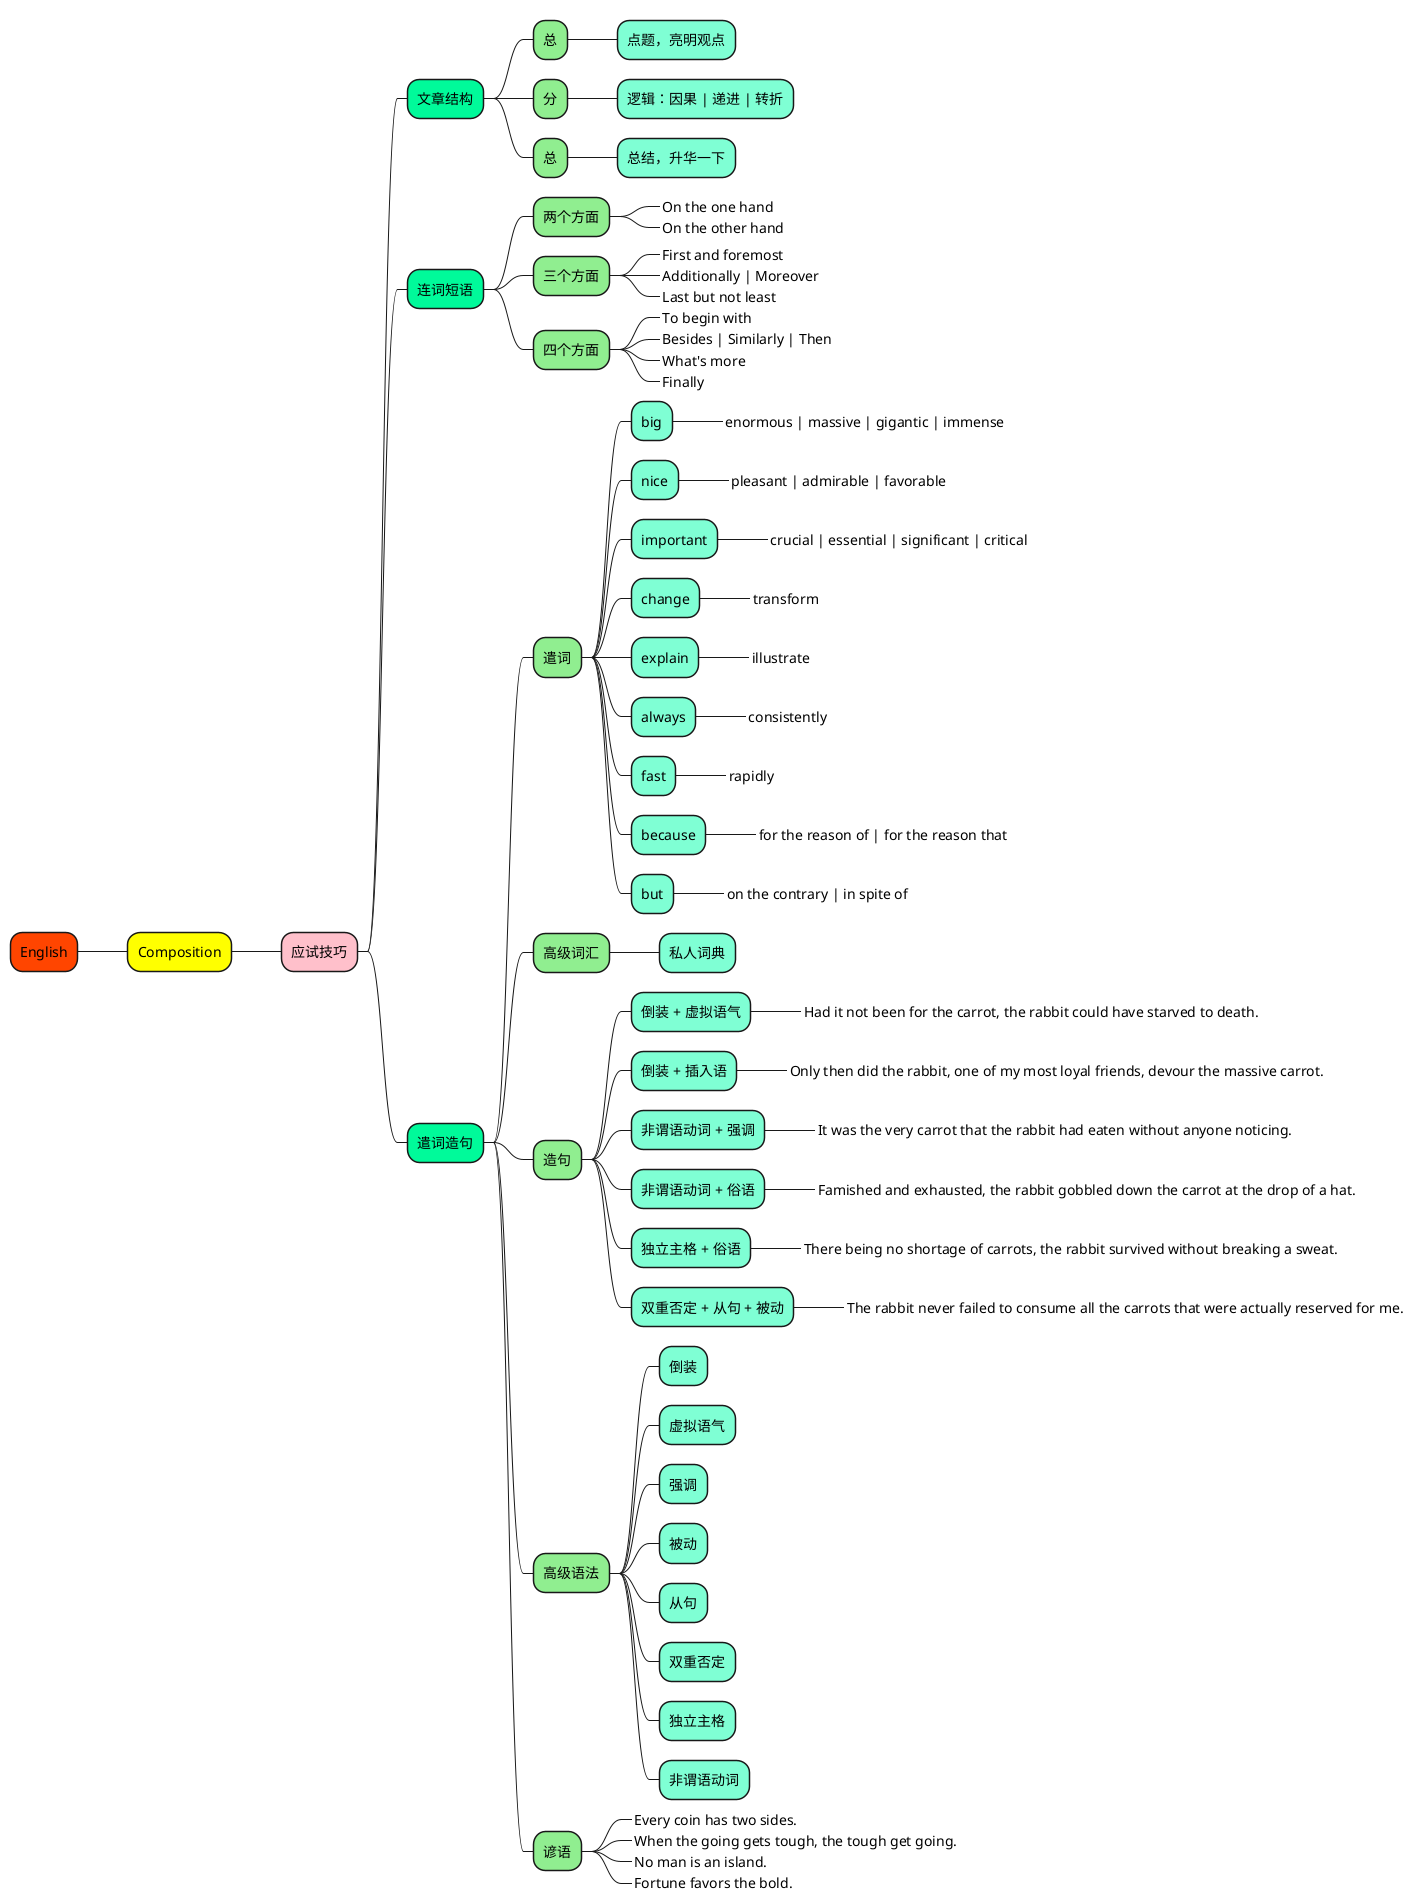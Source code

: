 @startmindmap

+[#OrangeRed] English

++[#yellow] Composition

+++[#Pink] 应试技巧

++++[#MediumSpringGreen] 文章结构

+++++[#LightGreen] 总
++++++[#Aquamarine] 点题，亮明观点

+++++[#LightGreen] 分
++++++[#Aquamarine] 逻辑：因果 | 递进 | 转折

+++++[#LightGreen] 总
++++++[#Aquamarine] 总结，升华一下


++++[#MediumSpringGreen] 连词短语

+++++[#LightGreen] 两个方面
++++++[#Aquamarine]_ On the one hand
++++++[#Aquamarine]_ On the other hand

+++++[#LightGreen] 三个方面
++++++[#Aquamarine]_ First and foremost
++++++[#Aquamarine]_ Additionally | Moreover
++++++[#Aquamarine]_ Last but not least

+++++[#LightGreen] 四个方面
++++++[#Aquamarine]_ To begin with
++++++[#Aquamarine]_ Besides | Similarly | Then
++++++[#Aquamarine]_ What's more
++++++[#Aquamarine]_ Finally


++++[#MediumSpringGreen] 遣词造句

+++++[#LightGreen] 遣词
++++++[#Aquamarine] big
+++++++[#LightYellow]_ enormous | massive | gigantic | immense
++++++[#Aquamarine] nice
+++++++[#LightYellow]_ pleasant | admirable | favorable
++++++[#Aquamarine] important
+++++++[#LightYellow]_ crucial | essential | significant | critical
++++++[#Aquamarine] change
+++++++[#LightYellow]_ transform
++++++[#Aquamarine] explain
+++++++[#LightYellow]_ illustrate
++++++[#Aquamarine] always
+++++++[#LightYellow]_ consistently
++++++[#Aquamarine] fast
+++++++[#LightYellow]_ rapidly
++++++[#Aquamarine] because
+++++++[#LightYellow]_ for the reason of | for the reason that
++++++[#Aquamarine] but
+++++++[#LightYellow]_ on the contrary | in spite of

+++++[#LightGreen] 高级词汇
++++++[#Aquamarine] 私人词典


+++++[#LightGreen] 造句
++++++[#Aquamarine] 倒装 + 虚拟语气
+++++++[#LightYellow]_ Had it not been for the carrot, the rabbit could have starved to death.
++++++[#Aquamarine] 倒装 + 插入语
+++++++[#LightYellow]_ Only then did the rabbit, one of my most loyal friends, devour the massive carrot.
++++++[#Aquamarine] 非谓语动词 + 强调
+++++++[#LightYellow]_ It was the very carrot that the rabbit had eaten without anyone noticing.
++++++[#Aquamarine] 非谓语动词 + 俗语
+++++++[#LightYellow]_ Famished and exhausted, the rabbit gobbled down the carrot at the drop of a hat.
++++++[#Aquamarine] 独立主格 + 俗语
+++++++[#LightYellow]_ There being no shortage of carrots, the rabbit survived without breaking a sweat.
++++++[#Aquamarine] 双重否定 + 从句 + 被动
+++++++[#LightYellow]_ The rabbit never failed to consume all the carrots that were actually reserved for me.

+++++[#LightGreen] 高级语法

++++++[#Aquamarine] 倒装
++++++[#Aquamarine] 虚拟语气
++++++[#Aquamarine] 强调
++++++[#Aquamarine] 被动

++++++[#Aquamarine] 从句
++++++[#Aquamarine] 双重否定
++++++[#Aquamarine] 独立主格
++++++[#Aquamarine] 非谓语动词


+++++[#LightGreen] 谚语
++++++[#Aquamarine]_ Every coin has two sides.
++++++[#Aquamarine]_ When the going gets tough, the tough get going.
++++++[#Aquamarine]_ No man is an island.
++++++[#Aquamarine]_ Fortune favors the bold.



'英语作文怎样快速提分? https://www.bilibili.com/video/BV1Q64y1k7zW


@endmindmap